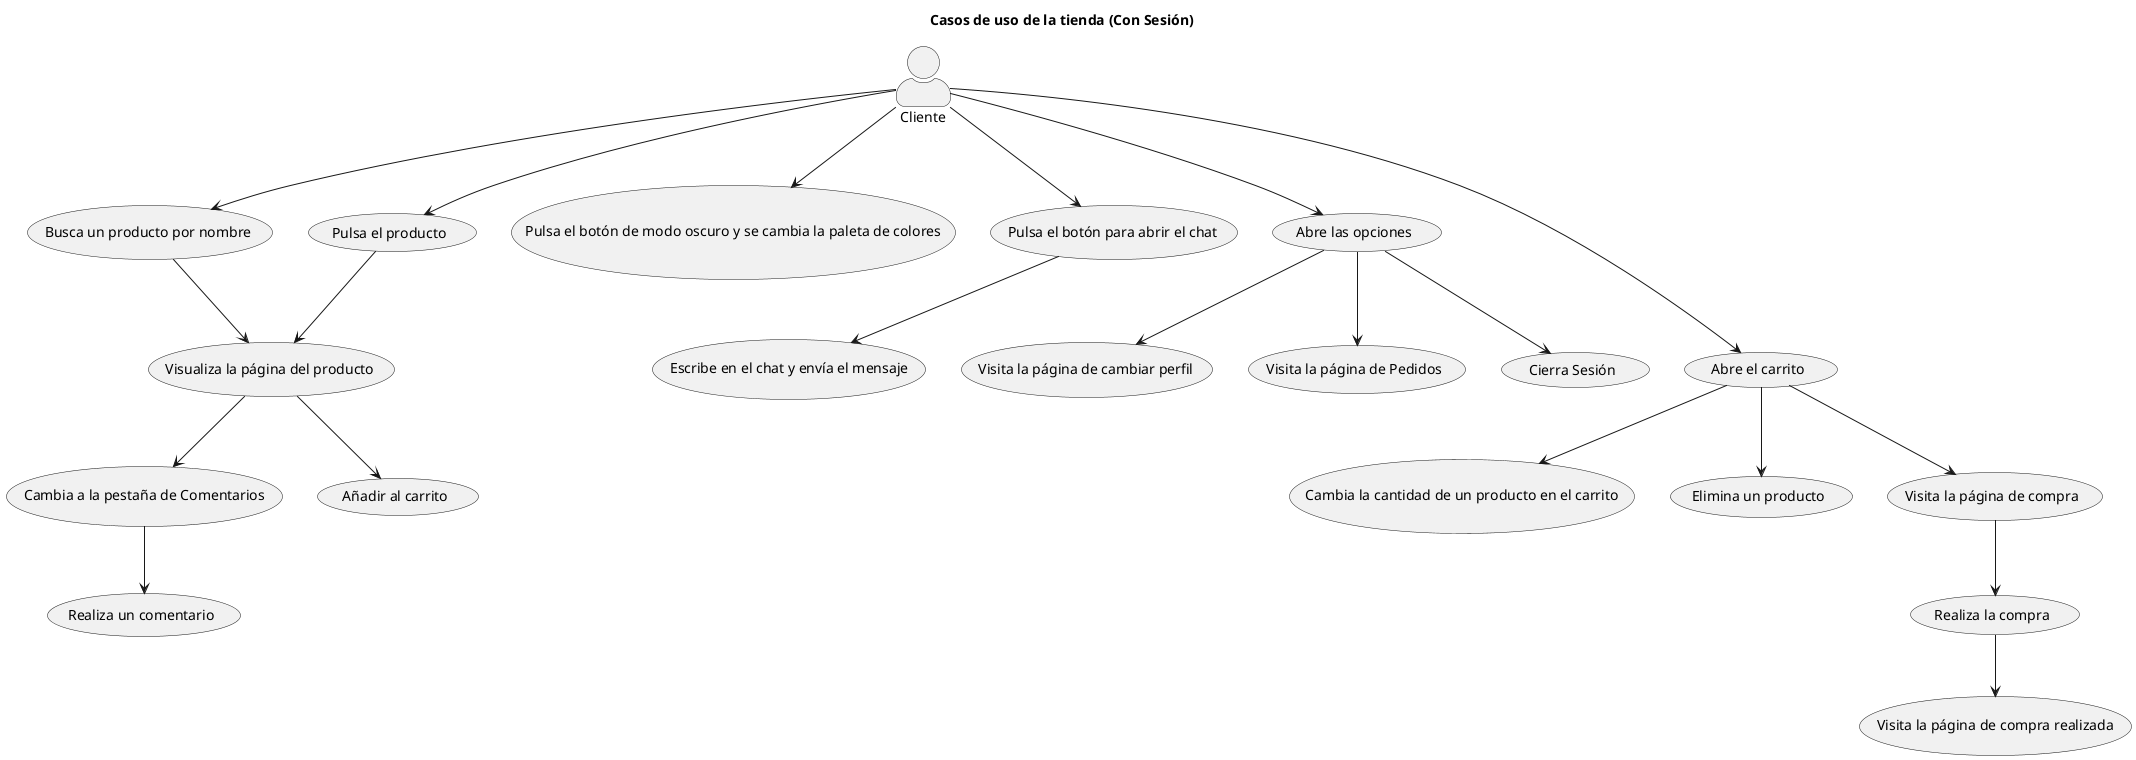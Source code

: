 @startuml
title Casos de uso de la tienda (Con Sesión)
skinparam actorStyle awesome

:Cliente: --> (Busca un producto por nombre)
(Busca un producto por nombre) --> (Visualiza la página del producto)
(Visualiza la página del producto) --> (Cambia a la pestaña de Comentarios)
(Cambia a la pestaña de Comentarios) --> (Realiza un comentario)
(Visualiza la página del producto) --> (Añadir al carrito)
:Cliente: --> (Pulsa el producto)
(Pulsa el producto) --> (Visualiza la página del producto)
:Cliente: --> (Pulsa el botón de modo oscuro y se cambia la paleta de colores)
:Cliente: --> (Pulsa el botón para abrir el chat)
(Pulsa el botón para abrir el chat) --> (Escribe en el chat y envía el mensaje)
:Cliente: --> (Abre las opciones)
(Abre las opciones) --> (Visita la página de cambiar perfil)
(Abre las opciones) --> (Visita la página de Pedidos)
(Abre las opciones) --> (Cierra Sesión)
:Cliente: ---> (Abre el carrito)
(Abre el carrito) --> (Cambia la cantidad de un producto en el carrito)
(Abre el carrito) --> (Elimina un producto)
(Abre el carrito) --> (Visita la página de compra)
(Visita la página de compra) --> (Realiza la compra)
(Realiza la compra) --> (Visita la página de compra realizada)

@enduml